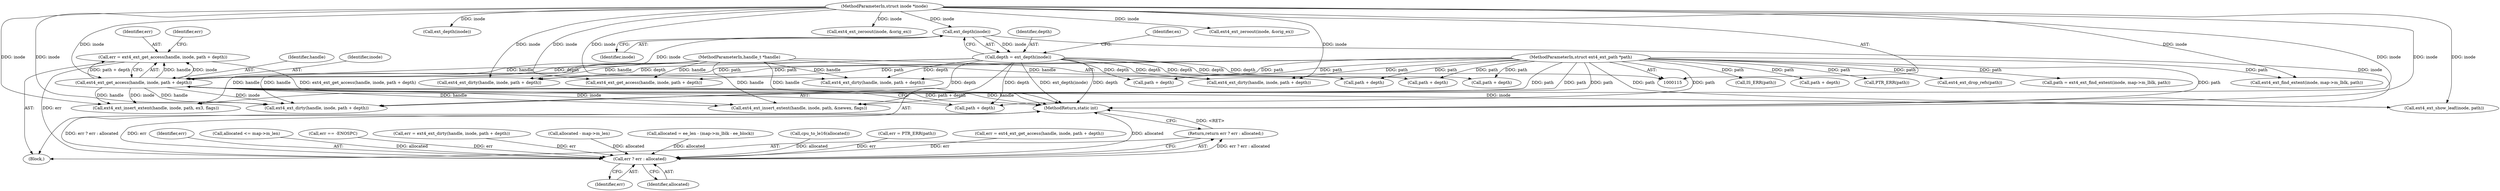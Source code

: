 digraph "1_linux_667eff35a1f56fa74ce98a0c7c29a40adc1ba4e3_0@integer" {
"1000281" [label="(Call,err = ext4_ext_get_access(handle, inode, path + depth))"];
"1000283" [label="(Call,ext4_ext_get_access(handle, inode, path + depth))"];
"1000116" [label="(MethodParameterIn,handle_t *handle)"];
"1000201" [label="(Call,ext_depth(inode))"];
"1000117" [label="(MethodParameterIn,struct inode *inode)"];
"1000119" [label="(MethodParameterIn,struct ext4_ext_path *path)"];
"1000199" [label="(Call,depth = ext_depth(inode))"];
"1000632" [label="(Call,err ? err : allocated)"];
"1000631" [label="(Return,return err ? err : allocated;)"];
"1000199" [label="(Call,depth = ext_depth(inode))"];
"1000572" [label="(Call,ext4_ext_insert_extent(handle, inode, path, &newex, flags))"];
"1000633" [label="(Identifier,err)"];
"1000274" [label="(Call,allocated <= map->m_len)"];
"1000200" [label="(Identifier,depth)"];
"1000119" [label="(MethodParameterIn,struct ext4_ext_path *path)"];
"1000494" [label="(Call,ext4_ext_get_access(handle, inode, path + depth))"];
"1000658" [label="(Call,ext4_ext_dirty(handle, inode, path + depth))"];
"1000661" [label="(Call,path + depth)"];
"1000581" [label="(Call,err == -ENOSPC)"];
"1000631" [label="(Return,return err ? err : allocated;)"];
"1000202" [label="(Identifier,inode)"];
"1000282" [label="(Identifier,err)"];
"1000436" [label="(Call,ext_depth(inode))"];
"1000286" [label="(Call,path + depth)"];
"1000634" [label="(Identifier,err)"];
"1000563" [label="(Call,path + depth)"];
"1000462" [label="(Call,ext4_ext_find_extent(inode, map->m_lblk, path))"];
"1000422" [label="(Call,ext4_ext_dirty(handle, inode, path + depth))"];
"1000615" [label="(Call,ext4_ext_dirty(handle, inode, path + depth))"];
"1000558" [label="(Call,err = ext4_ext_dirty(handle, inode, path + depth))"];
"1000283" [label="(Call,ext4_ext_get_access(handle, inode, path + depth))"];
"1000201" [label="(Call,ext_depth(inode))"];
"1000281" [label="(Call,err = ext4_ext_get_access(handle, inode, path + depth))"];
"1000618" [label="(Call,path + depth)"];
"1000589" [label="(Call,ext4_ext_zeroout(inode, &orig_ex))"];
"1000371" [label="(Call,allocated - map->m_len)"];
"1000380" [label="(Call,ext4_ext_insert_extent(handle, inode, path, ex3, flags))"];
"1000220" [label="(Call,allocated = ee_len - (map->m_lblk - ee_block))"];
"1000469" [label="(Call,IS_ERR(path))"];
"1000117" [label="(MethodParameterIn,struct inode *inode)"];
"1000284" [label="(Identifier,handle)"];
"1000497" [label="(Call,path + depth)"];
"1000632" [label="(Call,err ? err : allocated)"];
"1000474" [label="(Call,PTR_ERR(path))"];
"1000116" [label="(MethodParameterIn,handle_t *handle)"];
"1000458" [label="(Call,ext4_ext_drop_refs(path))"];
"1000560" [label="(Call,ext4_ext_dirty(handle, inode, path + depth))"];
"1000549" [label="(Call,cpu_to_le16(allocated))"];
"1000472" [label="(Call,err = PTR_ERR(path))"];
"1000425" [label="(Call,path + depth)"];
"1000628" [label="(Call,ext4_ext_show_leaf(inode, path))"];
"1000285" [label="(Identifier,inode)"];
"1000492" [label="(Call,err = ext4_ext_get_access(handle, inode, path + depth))"];
"1000204" [label="(Identifier,ex)"];
"1000396" [label="(Call,ext4_ext_zeroout(inode, &orig_ex))"];
"1000121" [label="(Block,)"];
"1000666" [label="(MethodReturn,static int)"];
"1000290" [label="(Identifier,err)"];
"1000635" [label="(Identifier,allocated)"];
"1000460" [label="(Call,path = ext4_ext_find_extent(inode, map->m_lblk, path))"];
"1000281" -> "1000121"  [label="AST: "];
"1000281" -> "1000283"  [label="CFG: "];
"1000282" -> "1000281"  [label="AST: "];
"1000283" -> "1000281"  [label="AST: "];
"1000290" -> "1000281"  [label="CFG: "];
"1000281" -> "1000666"  [label="DDG: ext4_ext_get_access(handle, inode, path + depth)"];
"1000283" -> "1000281"  [label="DDG: handle"];
"1000283" -> "1000281"  [label="DDG: inode"];
"1000283" -> "1000281"  [label="DDG: path + depth"];
"1000281" -> "1000632"  [label="DDG: err"];
"1000283" -> "1000286"  [label="CFG: "];
"1000284" -> "1000283"  [label="AST: "];
"1000285" -> "1000283"  [label="AST: "];
"1000286" -> "1000283"  [label="AST: "];
"1000283" -> "1000666"  [label="DDG: path + depth"];
"1000283" -> "1000666"  [label="DDG: handle"];
"1000116" -> "1000283"  [label="DDG: handle"];
"1000201" -> "1000283"  [label="DDG: inode"];
"1000117" -> "1000283"  [label="DDG: inode"];
"1000119" -> "1000283"  [label="DDG: path"];
"1000199" -> "1000283"  [label="DDG: depth"];
"1000283" -> "1000380"  [label="DDG: handle"];
"1000283" -> "1000380"  [label="DDG: inode"];
"1000283" -> "1000560"  [label="DDG: handle"];
"1000283" -> "1000560"  [label="DDG: inode"];
"1000283" -> "1000572"  [label="DDG: handle"];
"1000283" -> "1000572"  [label="DDG: inode"];
"1000283" -> "1000628"  [label="DDG: inode"];
"1000116" -> "1000115"  [label="AST: "];
"1000116" -> "1000666"  [label="DDG: handle"];
"1000116" -> "1000380"  [label="DDG: handle"];
"1000116" -> "1000422"  [label="DDG: handle"];
"1000116" -> "1000494"  [label="DDG: handle"];
"1000116" -> "1000560"  [label="DDG: handle"];
"1000116" -> "1000572"  [label="DDG: handle"];
"1000116" -> "1000615"  [label="DDG: handle"];
"1000116" -> "1000658"  [label="DDG: handle"];
"1000201" -> "1000199"  [label="AST: "];
"1000201" -> "1000202"  [label="CFG: "];
"1000202" -> "1000201"  [label="AST: "];
"1000199" -> "1000201"  [label="CFG: "];
"1000201" -> "1000666"  [label="DDG: inode"];
"1000201" -> "1000199"  [label="DDG: inode"];
"1000117" -> "1000201"  [label="DDG: inode"];
"1000117" -> "1000115"  [label="AST: "];
"1000117" -> "1000666"  [label="DDG: inode"];
"1000117" -> "1000380"  [label="DDG: inode"];
"1000117" -> "1000396"  [label="DDG: inode"];
"1000117" -> "1000422"  [label="DDG: inode"];
"1000117" -> "1000436"  [label="DDG: inode"];
"1000117" -> "1000462"  [label="DDG: inode"];
"1000117" -> "1000494"  [label="DDG: inode"];
"1000117" -> "1000560"  [label="DDG: inode"];
"1000117" -> "1000572"  [label="DDG: inode"];
"1000117" -> "1000589"  [label="DDG: inode"];
"1000117" -> "1000615"  [label="DDG: inode"];
"1000117" -> "1000628"  [label="DDG: inode"];
"1000117" -> "1000658"  [label="DDG: inode"];
"1000119" -> "1000115"  [label="AST: "];
"1000119" -> "1000666"  [label="DDG: path"];
"1000119" -> "1000286"  [label="DDG: path"];
"1000119" -> "1000380"  [label="DDG: path"];
"1000119" -> "1000422"  [label="DDG: path"];
"1000119" -> "1000425"  [label="DDG: path"];
"1000119" -> "1000458"  [label="DDG: path"];
"1000119" -> "1000460"  [label="DDG: path"];
"1000119" -> "1000462"  [label="DDG: path"];
"1000119" -> "1000469"  [label="DDG: path"];
"1000119" -> "1000474"  [label="DDG: path"];
"1000119" -> "1000494"  [label="DDG: path"];
"1000119" -> "1000497"  [label="DDG: path"];
"1000119" -> "1000560"  [label="DDG: path"];
"1000119" -> "1000563"  [label="DDG: path"];
"1000119" -> "1000572"  [label="DDG: path"];
"1000119" -> "1000615"  [label="DDG: path"];
"1000119" -> "1000618"  [label="DDG: path"];
"1000119" -> "1000628"  [label="DDG: path"];
"1000119" -> "1000658"  [label="DDG: path"];
"1000119" -> "1000661"  [label="DDG: path"];
"1000199" -> "1000121"  [label="AST: "];
"1000200" -> "1000199"  [label="AST: "];
"1000204" -> "1000199"  [label="CFG: "];
"1000199" -> "1000666"  [label="DDG: ext_depth(inode)"];
"1000199" -> "1000666"  [label="DDG: depth"];
"1000199" -> "1000286"  [label="DDG: depth"];
"1000199" -> "1000422"  [label="DDG: depth"];
"1000199" -> "1000425"  [label="DDG: depth"];
"1000199" -> "1000560"  [label="DDG: depth"];
"1000199" -> "1000563"  [label="DDG: depth"];
"1000199" -> "1000615"  [label="DDG: depth"];
"1000199" -> "1000618"  [label="DDG: depth"];
"1000199" -> "1000658"  [label="DDG: depth"];
"1000199" -> "1000661"  [label="DDG: depth"];
"1000632" -> "1000631"  [label="AST: "];
"1000632" -> "1000634"  [label="CFG: "];
"1000632" -> "1000635"  [label="CFG: "];
"1000633" -> "1000632"  [label="AST: "];
"1000634" -> "1000632"  [label="AST: "];
"1000635" -> "1000632"  [label="AST: "];
"1000631" -> "1000632"  [label="CFG: "];
"1000632" -> "1000666"  [label="DDG: err ? err : allocated"];
"1000632" -> "1000666"  [label="DDG: err"];
"1000632" -> "1000666"  [label="DDG: allocated"];
"1000632" -> "1000631"  [label="DDG: err ? err : allocated"];
"1000492" -> "1000632"  [label="DDG: err"];
"1000558" -> "1000632"  [label="DDG: err"];
"1000581" -> "1000632"  [label="DDG: err"];
"1000472" -> "1000632"  [label="DDG: err"];
"1000549" -> "1000632"  [label="DDG: allocated"];
"1000220" -> "1000632"  [label="DDG: allocated"];
"1000274" -> "1000632"  [label="DDG: allocated"];
"1000371" -> "1000632"  [label="DDG: allocated"];
"1000631" -> "1000121"  [label="AST: "];
"1000666" -> "1000631"  [label="CFG: "];
"1000631" -> "1000666"  [label="DDG: <RET>"];
}
